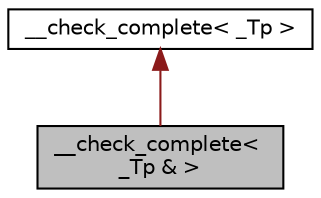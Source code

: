 digraph "__check_complete&lt; _Tp &amp; &gt;"
{
  edge [fontname="Helvetica",fontsize="10",labelfontname="Helvetica",labelfontsize="10"];
  node [fontname="Helvetica",fontsize="10",shape=record];
  Node1 [label="__check_complete\< \l_Tp & \>",height=0.2,width=0.4,color="black", fillcolor="grey75", style="filled" fontcolor="black"];
  Node2 -> Node1 [dir="back",color="firebrick4",fontsize="10",style="solid",fontname="Helvetica"];
  Node2 [label="__check_complete\< _Tp \>",height=0.2,width=0.4,color="black", fillcolor="white", style="filled",URL="$struct____check__complete_3_01___tp_01_4.xhtml"];
}

